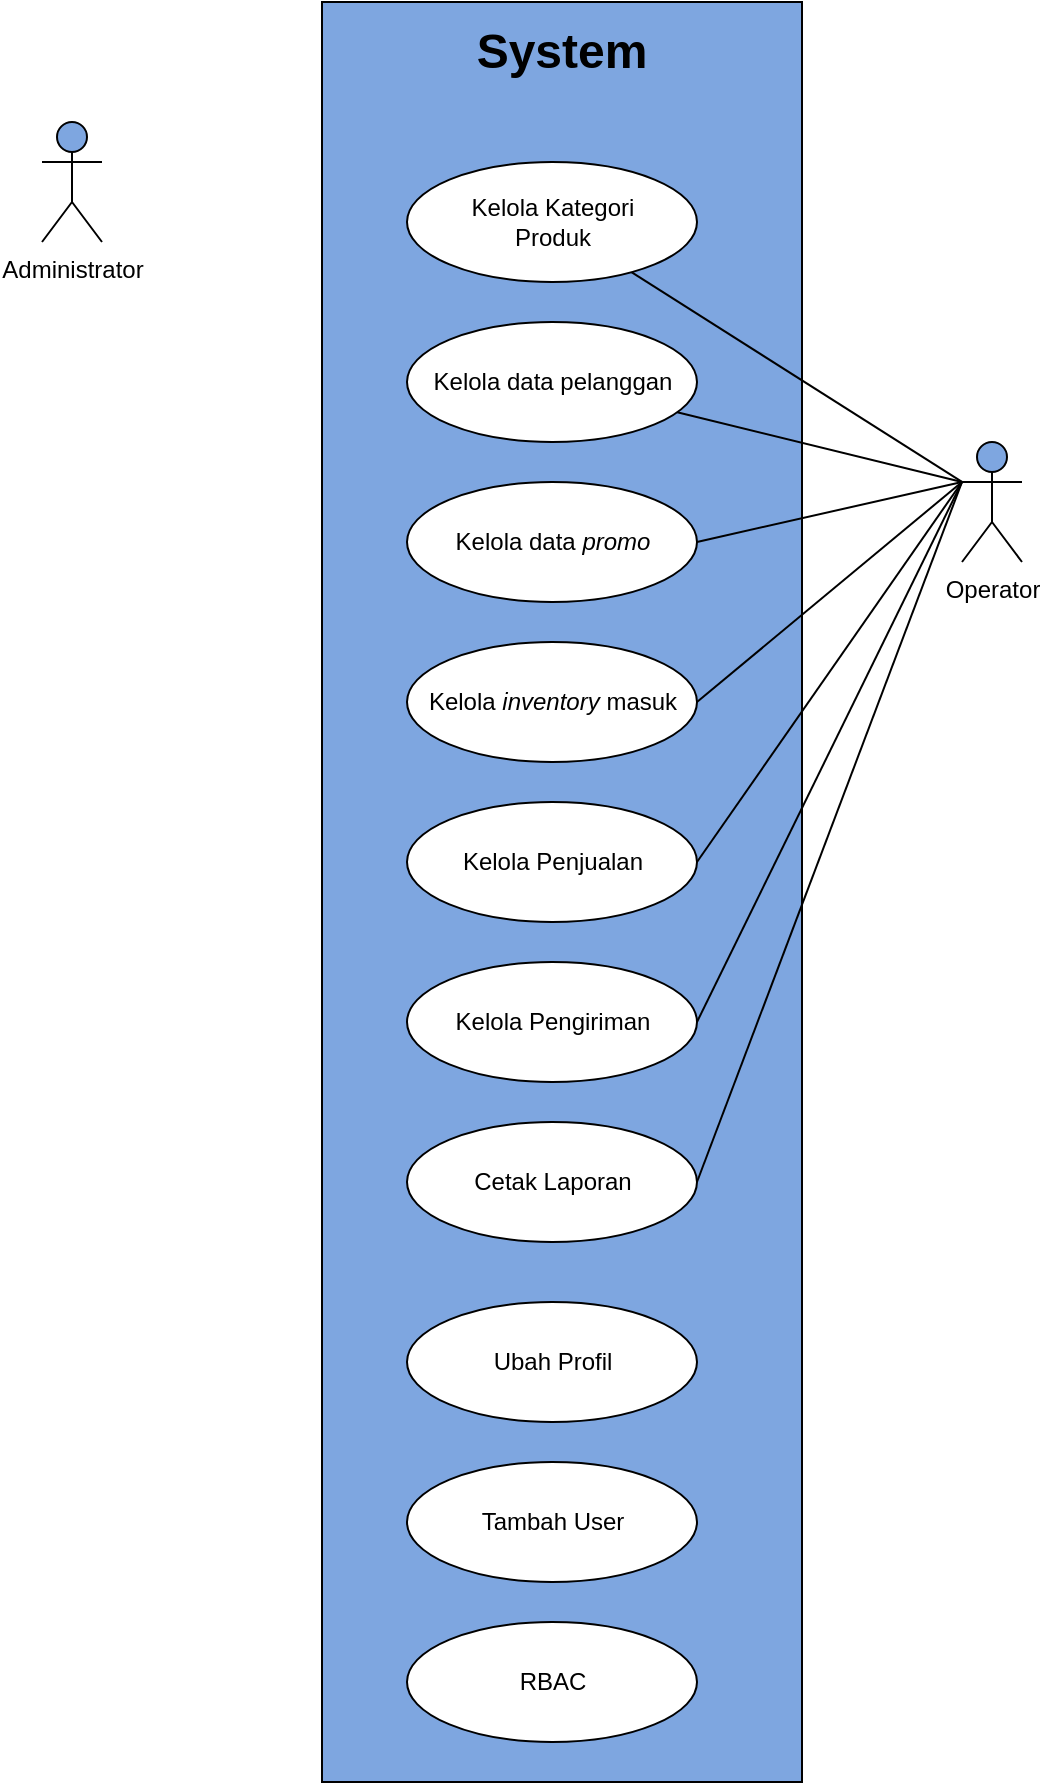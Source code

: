 <mxfile version="24.3.1" type="github">
  <diagram name="Page-1" id="6GL2j6caFHFInoVH31UJ">
    <mxGraphModel dx="1595" dy="840" grid="1" gridSize="10" guides="1" tooltips="1" connect="1" arrows="1" fold="1" page="1" pageScale="1" pageWidth="850" pageHeight="1100" math="0" shadow="0">
      <root>
        <mxCell id="0" />
        <mxCell id="1" parent="0" />
        <mxCell id="e-XMHh_016xHviX5zX3E-1" value="Administrator" style="shape=umlActor;verticalLabelPosition=bottom;verticalAlign=top;html=1;outlineConnect=0;fillColor=#7EA6E0;" vertex="1" parent="1">
          <mxGeometry x="120" y="330" width="30" height="60" as="geometry" />
        </mxCell>
        <mxCell id="e-XMHh_016xHviX5zX3E-3" value="" style="rounded=0;whiteSpace=wrap;html=1;fillColor=#7EA6E0;" vertex="1" parent="1">
          <mxGeometry x="260" y="270" width="240" height="890" as="geometry" />
        </mxCell>
        <mxCell id="e-XMHh_016xHviX5zX3E-8" style="rounded=0;orthogonalLoop=1;jettySize=auto;html=1;exitX=0;exitY=0.333;exitDx=0;exitDy=0;exitPerimeter=0;endArrow=none;endFill=0;" edge="1" parent="1" source="e-XMHh_016xHviX5zX3E-4" target="e-XMHh_016xHviX5zX3E-7">
          <mxGeometry relative="1" as="geometry" />
        </mxCell>
        <mxCell id="e-XMHh_016xHviX5zX3E-16" style="rounded=0;orthogonalLoop=1;jettySize=auto;html=1;exitX=0;exitY=0.333;exitDx=0;exitDy=0;exitPerimeter=0;endArrow=none;endFill=0;" edge="1" parent="1" source="e-XMHh_016xHviX5zX3E-4" target="e-XMHh_016xHviX5zX3E-9">
          <mxGeometry relative="1" as="geometry" />
        </mxCell>
        <mxCell id="e-XMHh_016xHviX5zX3E-24" style="rounded=0;orthogonalLoop=1;jettySize=auto;html=1;exitX=0;exitY=0.333;exitDx=0;exitDy=0;exitPerimeter=0;entryX=1;entryY=0.5;entryDx=0;entryDy=0;endArrow=none;endFill=0;" edge="1" parent="1" source="e-XMHh_016xHviX5zX3E-4" target="e-XMHh_016xHviX5zX3E-23">
          <mxGeometry relative="1" as="geometry" />
        </mxCell>
        <mxCell id="e-XMHh_016xHviX5zX3E-4" value="Operator" style="shape=umlActor;verticalLabelPosition=bottom;verticalAlign=top;html=1;outlineConnect=0;fillColor=#7EA6E0;" vertex="1" parent="1">
          <mxGeometry x="580" y="490" width="30" height="60" as="geometry" />
        </mxCell>
        <mxCell id="e-XMHh_016xHviX5zX3E-7" value="Kelola Kategori&lt;div&gt;Produk&lt;/div&gt;" style="ellipse;whiteSpace=wrap;html=1;" vertex="1" parent="1">
          <mxGeometry x="302.5" y="350" width="145" height="60" as="geometry" />
        </mxCell>
        <mxCell id="e-XMHh_016xHviX5zX3E-9" value="Kelola data pelanggan" style="ellipse;whiteSpace=wrap;html=1;" vertex="1" parent="1">
          <mxGeometry x="302.5" y="430" width="145" height="60" as="geometry" />
        </mxCell>
        <mxCell id="e-XMHh_016xHviX5zX3E-10" value="Kelola &lt;i&gt;inventory&lt;/i&gt;&amp;nbsp;masuk" style="ellipse;whiteSpace=wrap;html=1;" vertex="1" parent="1">
          <mxGeometry x="302.5" y="590" width="145" height="60" as="geometry" />
        </mxCell>
        <mxCell id="e-XMHh_016xHviX5zX3E-11" value="Kelola Penjualan" style="ellipse;whiteSpace=wrap;html=1;" vertex="1" parent="1">
          <mxGeometry x="302.5" y="670" width="145" height="60" as="geometry" />
        </mxCell>
        <mxCell id="e-XMHh_016xHviX5zX3E-12" value="Kelola Pengiriman" style="ellipse;whiteSpace=wrap;html=1;" vertex="1" parent="1">
          <mxGeometry x="302.5" y="750" width="145" height="60" as="geometry" />
        </mxCell>
        <mxCell id="e-XMHh_016xHviX5zX3E-13" value="Cetak Laporan" style="ellipse;whiteSpace=wrap;html=1;" vertex="1" parent="1">
          <mxGeometry x="302.5" y="830" width="145" height="60" as="geometry" />
        </mxCell>
        <mxCell id="e-XMHh_016xHviX5zX3E-14" value="Ubah Profil" style="ellipse;whiteSpace=wrap;html=1;" vertex="1" parent="1">
          <mxGeometry x="302.5" y="920" width="145" height="60" as="geometry" />
        </mxCell>
        <mxCell id="e-XMHh_016xHviX5zX3E-17" style="rounded=0;orthogonalLoop=1;jettySize=auto;html=1;exitX=0;exitY=0.333;exitDx=0;exitDy=0;exitPerimeter=0;endArrow=none;endFill=0;entryX=1;entryY=0.5;entryDx=0;entryDy=0;" edge="1" parent="1" source="e-XMHh_016xHviX5zX3E-4" target="e-XMHh_016xHviX5zX3E-10">
          <mxGeometry relative="1" as="geometry">
            <mxPoint x="590" y="520" as="sourcePoint" />
            <mxPoint x="453" y="540" as="targetPoint" />
          </mxGeometry>
        </mxCell>
        <mxCell id="e-XMHh_016xHviX5zX3E-18" style="rounded=0;orthogonalLoop=1;jettySize=auto;html=1;endArrow=none;endFill=0;entryX=1;entryY=0.5;entryDx=0;entryDy=0;exitX=0;exitY=0.333;exitDx=0;exitDy=0;exitPerimeter=0;" edge="1" parent="1" source="e-XMHh_016xHviX5zX3E-4" target="e-XMHh_016xHviX5zX3E-11">
          <mxGeometry relative="1" as="geometry">
            <mxPoint x="560" y="530" as="sourcePoint" />
            <mxPoint x="458" y="630" as="targetPoint" />
          </mxGeometry>
        </mxCell>
        <mxCell id="e-XMHh_016xHviX5zX3E-19" style="rounded=0;orthogonalLoop=1;jettySize=auto;html=1;endArrow=none;endFill=0;entryX=1;entryY=0.5;entryDx=0;entryDy=0;" edge="1" parent="1" target="e-XMHh_016xHviX5zX3E-12">
          <mxGeometry relative="1" as="geometry">
            <mxPoint x="580" y="510" as="sourcePoint" />
            <mxPoint x="458" y="710" as="targetPoint" />
          </mxGeometry>
        </mxCell>
        <mxCell id="e-XMHh_016xHviX5zX3E-20" style="rounded=0;orthogonalLoop=1;jettySize=auto;html=1;endArrow=none;endFill=0;entryX=1;entryY=0.5;entryDx=0;entryDy=0;" edge="1" parent="1" target="e-XMHh_016xHviX5zX3E-13">
          <mxGeometry relative="1" as="geometry">
            <mxPoint x="580" y="510" as="sourcePoint" />
            <mxPoint x="458" y="790" as="targetPoint" />
          </mxGeometry>
        </mxCell>
        <mxCell id="e-XMHh_016xHviX5zX3E-21" value="Tambah User" style="ellipse;whiteSpace=wrap;html=1;" vertex="1" parent="1">
          <mxGeometry x="302.5" y="1000" width="145" height="60" as="geometry" />
        </mxCell>
        <mxCell id="e-XMHh_016xHviX5zX3E-22" value="RBAC" style="ellipse;whiteSpace=wrap;html=1;" vertex="1" parent="1">
          <mxGeometry x="302.5" y="1080" width="145" height="60" as="geometry" />
        </mxCell>
        <mxCell id="e-XMHh_016xHviX5zX3E-23" value="Kelola data &lt;i&gt;promo&lt;/i&gt;" style="ellipse;whiteSpace=wrap;html=1;" vertex="1" parent="1">
          <mxGeometry x="302.5" y="510" width="145" height="60" as="geometry" />
        </mxCell>
        <mxCell id="e-XMHh_016xHviX5zX3E-25" value="&lt;font style=&quot;font-size: 24px;&quot;&gt;System&lt;/font&gt;" style="text;html=1;align=center;verticalAlign=middle;whiteSpace=wrap;rounded=0;fontStyle=1" vertex="1" parent="1">
          <mxGeometry x="350" y="280" width="60" height="30" as="geometry" />
        </mxCell>
      </root>
    </mxGraphModel>
  </diagram>
</mxfile>
